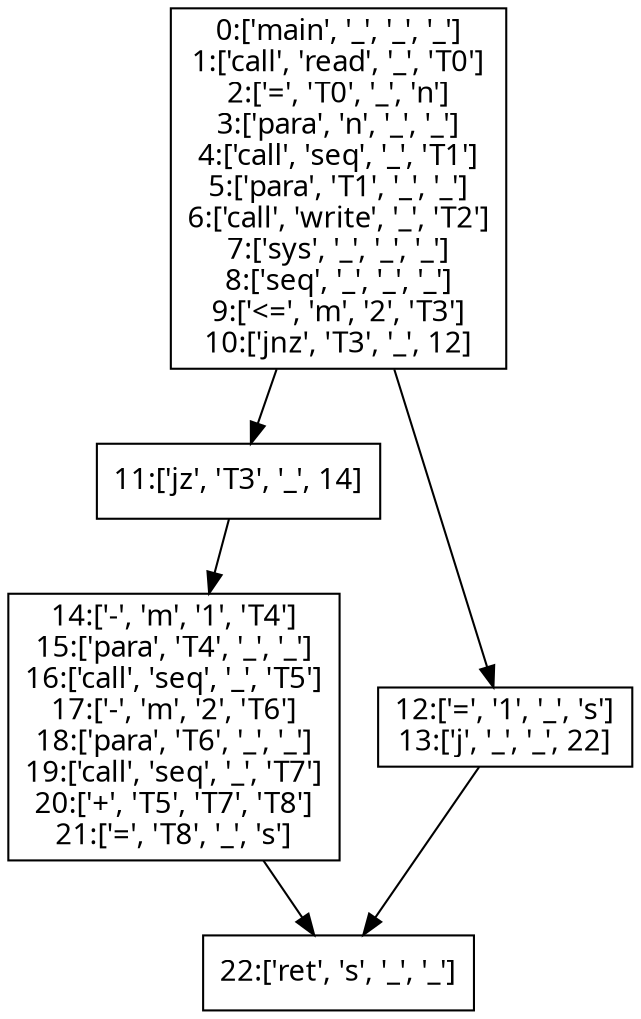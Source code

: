// Basic_Block
digraph "./Basic_Block/basic_block" {
	0 [label="0:['main', '_', '_', '_']
1:['call', 'read', '_', 'T0']
2:['=', 'T0', '_', 'n']
3:['para', 'n', '_', '_']
4:['call', 'seq', '_', 'T1']
5:['para', 'T1', '_', '_']
6:['call', 'write', '_', 'T2']
7:['sys', '_', '_', '_']
8:['seq', '_', '_', '_']
9:['<=', 'm', '2', 'T3']
10:['jnz', 'T3', '_', 12]
" fontname=SimHei shape=rectangle]
	1 [label="11:['jz', 'T3', '_', 14]
" fontname=SimHei shape=rectangle]
	2 [label="12:['=', '1', '_', 's']
13:['j', '_', '_', 22]
" fontname=SimHei shape=rectangle]
	3 [label="14:['-', 'm', '1', 'T4']
15:['para', 'T4', '_', '_']
16:['call', 'seq', '_', 'T5']
17:['-', 'm', '2', 'T6']
18:['para', 'T6', '_', '_']
19:['call', 'seq', '_', 'T7']
20:['+', 'T5', 'T7', 'T8']
21:['=', 'T8', '_', 's']
" fontname=SimHei shape=rectangle]
	4 [label="22:['ret', 's', '_', '_']
" fontname=SimHei shape=rectangle]
	0 -> 2
	0 -> 1
	1 -> 3
	2 -> 4
	3 -> 4
}
